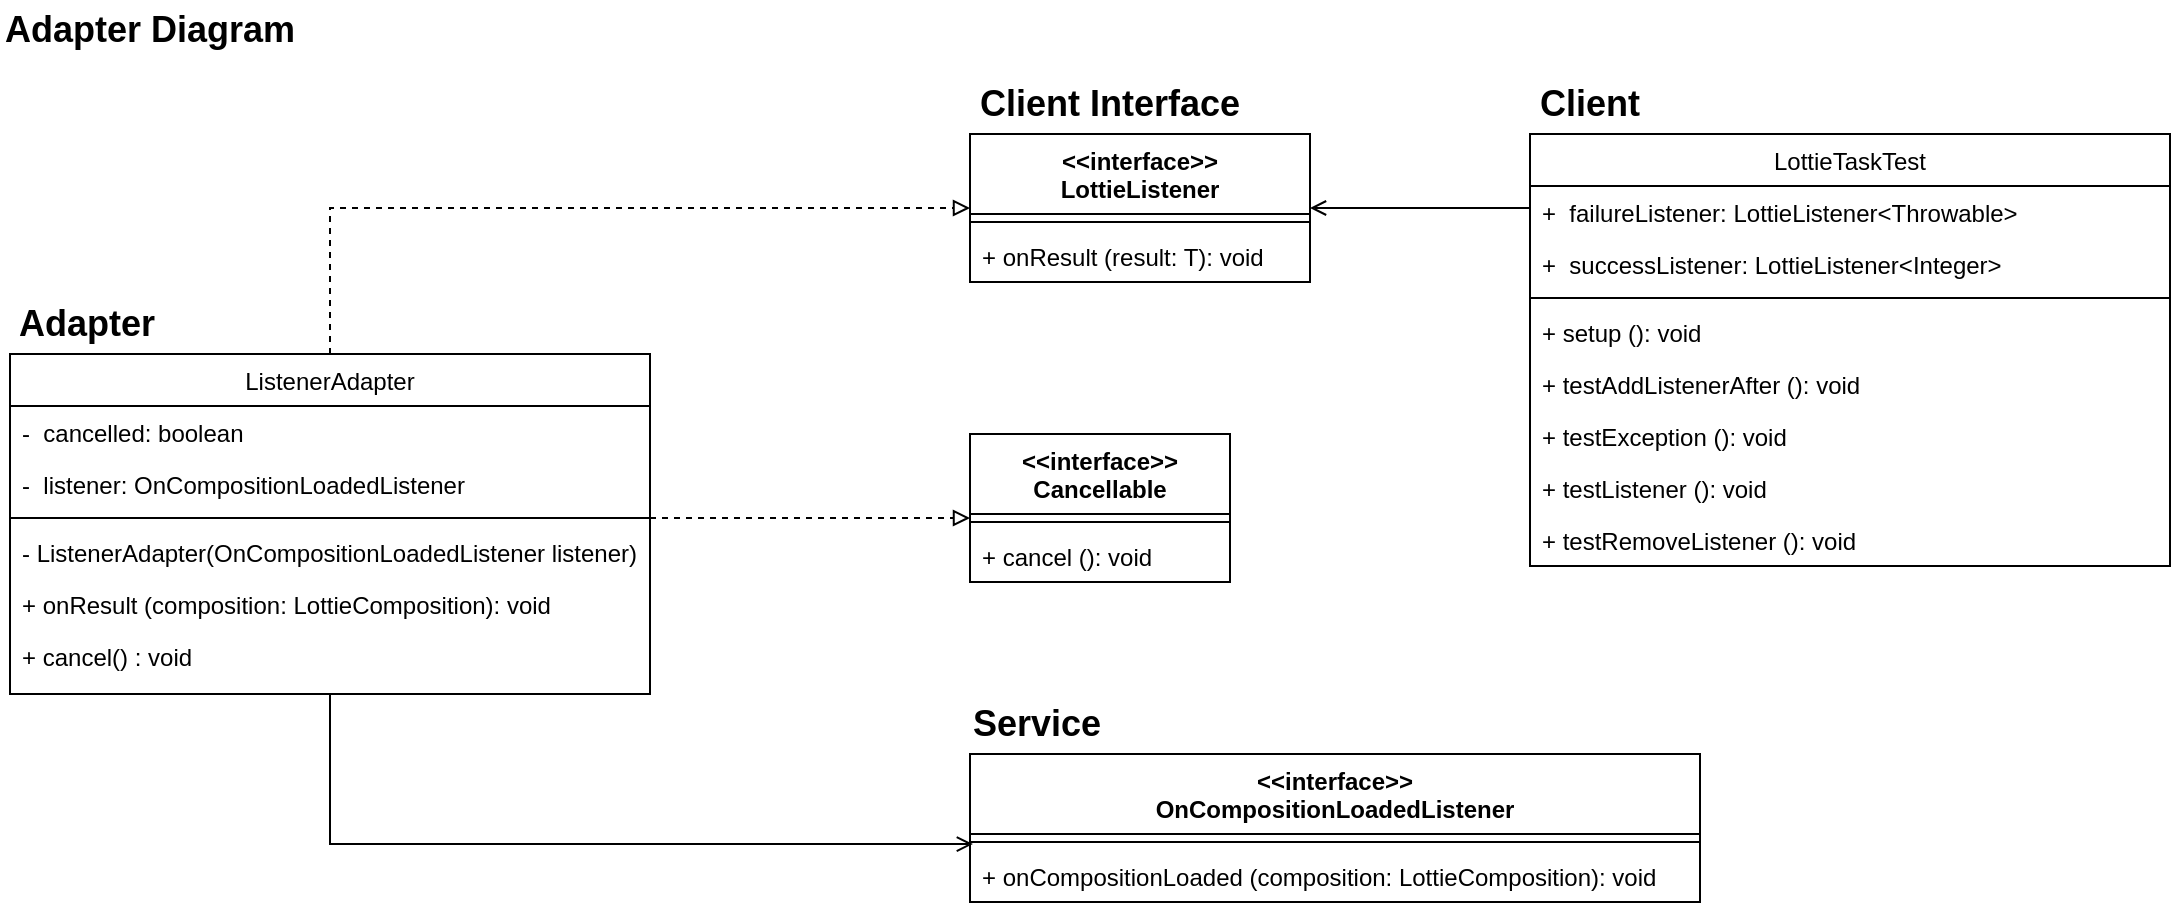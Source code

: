 <mxfile version="15.7.3" type="github">
  <diagram id="C5RBs43oDa-KdzZeNtuy" name="Page-1">
    <mxGraphModel dx="1422" dy="786" grid="1" gridSize="10" guides="1" tooltips="1" connect="1" arrows="1" fold="1" page="1" pageScale="1" pageWidth="1169" pageHeight="827" math="0" shadow="0">
      <root>
        <mxCell id="WIyWlLk6GJQsqaUBKTNV-0" />
        <mxCell id="WIyWlLk6GJQsqaUBKTNV-1" parent="WIyWlLk6GJQsqaUBKTNV-0" />
        <mxCell id="gF-i5dWQRKxZpHBbH4CA-114" style="edgeStyle=orthogonalEdgeStyle;rounded=0;orthogonalLoop=1;jettySize=auto;html=1;entryX=0;entryY=0.5;entryDx=0;entryDy=0;dashed=1;endArrow=block;endFill=0;" parent="WIyWlLk6GJQsqaUBKTNV-1" source="gF-i5dWQRKxZpHBbH4CA-83" target="gF-i5dWQRKxZpHBbH4CA-107" edge="1">
          <mxGeometry relative="1" as="geometry">
            <Array as="points">
              <mxPoint x="205" y="274" />
            </Array>
          </mxGeometry>
        </mxCell>
        <mxCell id="gF-i5dWQRKxZpHBbH4CA-115" style="edgeStyle=orthogonalEdgeStyle;rounded=0;orthogonalLoop=1;jettySize=auto;html=1;entryX=0.004;entryY=-0.115;entryDx=0;entryDy=0;entryPerimeter=0;endArrow=open;endFill=0;" parent="WIyWlLk6GJQsqaUBKTNV-1" source="gF-i5dWQRKxZpHBbH4CA-83" target="gF-i5dWQRKxZpHBbH4CA-101" edge="1">
          <mxGeometry relative="1" as="geometry" />
        </mxCell>
        <mxCell id="gF-i5dWQRKxZpHBbH4CA-83" value="ListenerAdapter" style="swimlane;fontStyle=0;align=center;verticalAlign=top;childLayout=stackLayout;horizontal=1;startSize=26;horizontalStack=0;resizeParent=1;resizeLast=0;collapsible=1;marginBottom=0;rounded=0;shadow=0;strokeWidth=1;" parent="WIyWlLk6GJQsqaUBKTNV-1" vertex="1">
          <mxGeometry x="45" y="347" width="320" height="170" as="geometry">
            <mxRectangle x="550" y="140" width="160" height="26" as="alternateBounds" />
          </mxGeometry>
        </mxCell>
        <mxCell id="gF-i5dWQRKxZpHBbH4CA-84" value="-  cancelled: boolean" style="text;align=left;verticalAlign=top;spacingLeft=4;spacingRight=4;overflow=hidden;rotatable=0;points=[[0,0.5],[1,0.5]];portConstraint=eastwest;" parent="gF-i5dWQRKxZpHBbH4CA-83" vertex="1">
          <mxGeometry y="26" width="320" height="26" as="geometry" />
        </mxCell>
        <mxCell id="gF-i5dWQRKxZpHBbH4CA-85" value="-  listener: OnCompositionLoadedListener" style="text;align=left;verticalAlign=top;spacingLeft=4;spacingRight=4;overflow=hidden;rotatable=0;points=[[0,0.5],[1,0.5]];portConstraint=eastwest;rounded=0;shadow=0;html=0;" parent="gF-i5dWQRKxZpHBbH4CA-83" vertex="1">
          <mxGeometry y="52" width="320" height="26" as="geometry" />
        </mxCell>
        <mxCell id="gF-i5dWQRKxZpHBbH4CA-86" value="" style="line;html=1;strokeWidth=1;align=left;verticalAlign=middle;spacingTop=-1;spacingLeft=3;spacingRight=3;rotatable=0;labelPosition=right;points=[];portConstraint=eastwest;" parent="gF-i5dWQRKxZpHBbH4CA-83" vertex="1">
          <mxGeometry y="78" width="320" height="8" as="geometry" />
        </mxCell>
        <mxCell id="gF-i5dWQRKxZpHBbH4CA-98" value="- ListenerAdapter(OnCompositionLoadedListener listener)" style="text;align=left;verticalAlign=top;spacingLeft=4;spacingRight=4;overflow=hidden;rotatable=0;points=[[0,0.5],[1,0.5]];portConstraint=eastwest;rounded=0;shadow=0;html=0;" parent="gF-i5dWQRKxZpHBbH4CA-83" vertex="1">
          <mxGeometry y="86" width="320" height="26" as="geometry" />
        </mxCell>
        <mxCell id="gF-i5dWQRKxZpHBbH4CA-87" value="+ onResult (composition: LottieComposition): void" style="text;align=left;verticalAlign=top;spacingLeft=4;spacingRight=4;overflow=hidden;rotatable=0;points=[[0,0.5],[1,0.5]];portConstraint=eastwest;" parent="gF-i5dWQRKxZpHBbH4CA-83" vertex="1">
          <mxGeometry y="112" width="320" height="26" as="geometry" />
        </mxCell>
        <mxCell id="gF-i5dWQRKxZpHBbH4CA-88" value="+ cancel() : void" style="text;align=left;verticalAlign=top;spacingLeft=4;spacingRight=4;overflow=hidden;rotatable=0;points=[[0,0.5],[1,0.5]];portConstraint=eastwest;" parent="gF-i5dWQRKxZpHBbH4CA-83" vertex="1">
          <mxGeometry y="138" width="320" height="26" as="geometry" />
        </mxCell>
        <mxCell id="gF-i5dWQRKxZpHBbH4CA-97" value="Adapter Diagram" style="text;html=1;strokeColor=none;fillColor=none;align=center;verticalAlign=middle;whiteSpace=wrap;rounded=0;fontSize=18;fontStyle=1" parent="WIyWlLk6GJQsqaUBKTNV-1" vertex="1">
          <mxGeometry x="40" y="170" width="150" height="30" as="geometry" />
        </mxCell>
        <mxCell id="gF-i5dWQRKxZpHBbH4CA-100" value="&lt;&lt;interface&gt;&gt;&#xa;OnCompositionLoadedListener" style="swimlane;fontStyle=1;align=center;verticalAlign=top;childLayout=stackLayout;horizontal=1;startSize=40;horizontalStack=0;resizeParent=1;resizeLast=0;collapsible=1;marginBottom=0;rounded=0;shadow=0;strokeWidth=1;" parent="WIyWlLk6GJQsqaUBKTNV-1" vertex="1">
          <mxGeometry x="525" y="547" width="365" height="74" as="geometry">
            <mxRectangle x="550" y="140" width="160" height="26" as="alternateBounds" />
          </mxGeometry>
        </mxCell>
        <mxCell id="gF-i5dWQRKxZpHBbH4CA-103" value="" style="line;html=1;strokeWidth=1;align=left;verticalAlign=middle;spacingTop=-1;spacingLeft=3;spacingRight=3;rotatable=0;labelPosition=right;points=[];portConstraint=eastwest;" parent="gF-i5dWQRKxZpHBbH4CA-100" vertex="1">
          <mxGeometry y="40" width="365" height="8" as="geometry" />
        </mxCell>
        <mxCell id="gF-i5dWQRKxZpHBbH4CA-101" value="+ onCompositionLoaded (composition: LottieComposition): void" style="text;align=left;verticalAlign=top;spacingLeft=4;spacingRight=4;overflow=hidden;rotatable=0;points=[[0,0.5],[1,0.5]];portConstraint=eastwest;" parent="gF-i5dWQRKxZpHBbH4CA-100" vertex="1">
          <mxGeometry y="48" width="365" height="26" as="geometry" />
        </mxCell>
        <mxCell id="gF-i5dWQRKxZpHBbH4CA-107" value="&lt;&lt;interface&gt;&gt;&#xa;LottieListener" style="swimlane;fontStyle=1;align=center;verticalAlign=top;childLayout=stackLayout;horizontal=1;startSize=40;horizontalStack=0;resizeParent=1;resizeLast=0;collapsible=1;marginBottom=0;rounded=0;shadow=0;strokeWidth=1;" parent="WIyWlLk6GJQsqaUBKTNV-1" vertex="1">
          <mxGeometry x="525" y="237" width="170" height="74" as="geometry">
            <mxRectangle x="550" y="140" width="160" height="26" as="alternateBounds" />
          </mxGeometry>
        </mxCell>
        <mxCell id="gF-i5dWQRKxZpHBbH4CA-109" value="" style="line;html=1;strokeWidth=1;align=left;verticalAlign=middle;spacingTop=-1;spacingLeft=3;spacingRight=3;rotatable=0;labelPosition=right;points=[];portConstraint=eastwest;" parent="gF-i5dWQRKxZpHBbH4CA-107" vertex="1">
          <mxGeometry y="40" width="170" height="8" as="geometry" />
        </mxCell>
        <mxCell id="gF-i5dWQRKxZpHBbH4CA-110" value="&lt;&lt;interface&gt;&gt;&#xa;Cancellable" style="swimlane;fontStyle=1;align=center;verticalAlign=top;childLayout=stackLayout;horizontal=1;startSize=40;horizontalStack=0;resizeParent=1;resizeLast=0;collapsible=1;marginBottom=0;rounded=0;shadow=0;strokeWidth=1;" parent="WIyWlLk6GJQsqaUBKTNV-1" vertex="1">
          <mxGeometry x="525" y="387" width="130" height="74" as="geometry">
            <mxRectangle x="550" y="140" width="160" height="26" as="alternateBounds" />
          </mxGeometry>
        </mxCell>
        <mxCell id="gF-i5dWQRKxZpHBbH4CA-112" value="" style="line;html=1;strokeWidth=1;align=left;verticalAlign=middle;spacingTop=-1;spacingLeft=3;spacingRight=3;rotatable=0;labelPosition=right;points=[];portConstraint=eastwest;" parent="gF-i5dWQRKxZpHBbH4CA-110" vertex="1">
          <mxGeometry y="40" width="130" height="8" as="geometry" />
        </mxCell>
        <mxCell id="gF-i5dWQRKxZpHBbH4CA-111" value="+ cancel (): void" style="text;align=left;verticalAlign=top;spacingLeft=4;spacingRight=4;overflow=hidden;rotatable=0;points=[[0,0.5],[1,0.5]];portConstraint=eastwest;" parent="gF-i5dWQRKxZpHBbH4CA-110" vertex="1">
          <mxGeometry y="48" width="130" height="26" as="geometry" />
        </mxCell>
        <mxCell id="GD1O3qUYDhXOSnXRPhk2-0" value="Adapter" style="text;html=1;strokeColor=none;fillColor=none;align=center;verticalAlign=middle;whiteSpace=wrap;rounded=0;fontSize=18;fontStyle=1" parent="WIyWlLk6GJQsqaUBKTNV-1" vertex="1">
          <mxGeometry x="45" y="317" width="77" height="30" as="geometry" />
        </mxCell>
        <mxCell id="GD1O3qUYDhXOSnXRPhk2-1" value="Service" style="text;html=1;strokeColor=none;fillColor=none;align=center;verticalAlign=middle;whiteSpace=wrap;rounded=0;fontSize=18;fontStyle=1" parent="WIyWlLk6GJQsqaUBKTNV-1" vertex="1">
          <mxGeometry x="525" y="517" width="67" height="30" as="geometry" />
        </mxCell>
        <mxCell id="GD1O3qUYDhXOSnXRPhk2-3" value="LottieTaskTest" style="swimlane;fontStyle=0;align=center;verticalAlign=top;childLayout=stackLayout;horizontal=1;startSize=26;horizontalStack=0;resizeParent=1;resizeLast=0;collapsible=1;marginBottom=0;rounded=0;shadow=0;strokeWidth=1;" parent="WIyWlLk6GJQsqaUBKTNV-1" vertex="1">
          <mxGeometry x="805" y="237" width="320" height="216" as="geometry">
            <mxRectangle x="550" y="140" width="160" height="26" as="alternateBounds" />
          </mxGeometry>
        </mxCell>
        <mxCell id="GD1O3qUYDhXOSnXRPhk2-4" value="+  failureListener: LottieListener&lt;Throwable&gt;" style="text;align=left;verticalAlign=top;spacingLeft=4;spacingRight=4;overflow=hidden;rotatable=0;points=[[0,0.5],[1,0.5]];portConstraint=eastwest;" parent="GD1O3qUYDhXOSnXRPhk2-3" vertex="1">
          <mxGeometry y="26" width="320" height="26" as="geometry" />
        </mxCell>
        <mxCell id="GD1O3qUYDhXOSnXRPhk2-5" value="+  successListener: LottieListener&lt;Integer&gt;" style="text;align=left;verticalAlign=top;spacingLeft=4;spacingRight=4;overflow=hidden;rotatable=0;points=[[0,0.5],[1,0.5]];portConstraint=eastwest;rounded=0;shadow=0;html=0;" parent="GD1O3qUYDhXOSnXRPhk2-3" vertex="1">
          <mxGeometry y="52" width="320" height="26" as="geometry" />
        </mxCell>
        <mxCell id="GD1O3qUYDhXOSnXRPhk2-6" value="" style="line;html=1;strokeWidth=1;align=left;verticalAlign=middle;spacingTop=-1;spacingLeft=3;spacingRight=3;rotatable=0;labelPosition=right;points=[];portConstraint=eastwest;" parent="GD1O3qUYDhXOSnXRPhk2-3" vertex="1">
          <mxGeometry y="78" width="320" height="8" as="geometry" />
        </mxCell>
        <mxCell id="GD1O3qUYDhXOSnXRPhk2-7" value="+ setup (): void" style="text;align=left;verticalAlign=top;spacingLeft=4;spacingRight=4;overflow=hidden;rotatable=0;points=[[0,0.5],[1,0.5]];portConstraint=eastwest;rounded=0;shadow=0;html=0;" parent="GD1O3qUYDhXOSnXRPhk2-3" vertex="1">
          <mxGeometry y="86" width="320" height="26" as="geometry" />
        </mxCell>
        <mxCell id="GD1O3qUYDhXOSnXRPhk2-8" value="+ testAddListenerAfter (): void" style="text;align=left;verticalAlign=top;spacingLeft=4;spacingRight=4;overflow=hidden;rotatable=0;points=[[0,0.5],[1,0.5]];portConstraint=eastwest;" parent="GD1O3qUYDhXOSnXRPhk2-3" vertex="1">
          <mxGeometry y="112" width="320" height="26" as="geometry" />
        </mxCell>
        <mxCell id="GD1O3qUYDhXOSnXRPhk2-9" value="+ testException (): void" style="text;align=left;verticalAlign=top;spacingLeft=4;spacingRight=4;overflow=hidden;rotatable=0;points=[[0,0.5],[1,0.5]];portConstraint=eastwest;" parent="GD1O3qUYDhXOSnXRPhk2-3" vertex="1">
          <mxGeometry y="138" width="320" height="26" as="geometry" />
        </mxCell>
        <mxCell id="GD1O3qUYDhXOSnXRPhk2-10" value="+ testListener (): void" style="text;align=left;verticalAlign=top;spacingLeft=4;spacingRight=4;overflow=hidden;rotatable=0;points=[[0,0.5],[1,0.5]];portConstraint=eastwest;" parent="GD1O3qUYDhXOSnXRPhk2-3" vertex="1">
          <mxGeometry y="164" width="320" height="26" as="geometry" />
        </mxCell>
        <mxCell id="GD1O3qUYDhXOSnXRPhk2-11" value="+ testRemoveListener (): void" style="text;align=left;verticalAlign=top;spacingLeft=4;spacingRight=4;overflow=hidden;rotatable=0;points=[[0,0.5],[1,0.5]];portConstraint=eastwest;" parent="GD1O3qUYDhXOSnXRPhk2-3" vertex="1">
          <mxGeometry y="190" width="320" height="26" as="geometry" />
        </mxCell>
        <mxCell id="GD1O3qUYDhXOSnXRPhk2-12" style="edgeStyle=orthogonalEdgeStyle;rounded=0;orthogonalLoop=1;jettySize=auto;html=1;dashed=1;endArrow=block;endFill=0;" parent="WIyWlLk6GJQsqaUBKTNV-1" source="gF-i5dWQRKxZpHBbH4CA-86" edge="1">
          <mxGeometry relative="1" as="geometry">
            <mxPoint x="525" y="429" as="targetPoint" />
            <Array as="points">
              <mxPoint x="525" y="429" />
            </Array>
          </mxGeometry>
        </mxCell>
        <mxCell id="GD1O3qUYDhXOSnXRPhk2-13" value="Client Interface" style="text;html=1;strokeColor=none;fillColor=none;align=center;verticalAlign=middle;whiteSpace=wrap;rounded=0;fontSize=18;fontStyle=1" parent="WIyWlLk6GJQsqaUBKTNV-1" vertex="1">
          <mxGeometry x="525" y="207" width="140" height="30" as="geometry" />
        </mxCell>
        <mxCell id="GD1O3qUYDhXOSnXRPhk2-14" style="edgeStyle=orthogonalEdgeStyle;rounded=0;orthogonalLoop=1;jettySize=auto;html=1;entryX=1;entryY=0.5;entryDx=0;entryDy=0;endArrow=open;endFill=0;" parent="WIyWlLk6GJQsqaUBKTNV-1" source="GD1O3qUYDhXOSnXRPhk2-4" target="gF-i5dWQRKxZpHBbH4CA-107" edge="1">
          <mxGeometry relative="1" as="geometry">
            <Array as="points">
              <mxPoint x="765" y="274" />
              <mxPoint x="765" y="274" />
            </Array>
          </mxGeometry>
        </mxCell>
        <mxCell id="GD1O3qUYDhXOSnXRPhk2-17" value="Client" style="text;html=1;strokeColor=none;fillColor=none;align=center;verticalAlign=middle;whiteSpace=wrap;rounded=0;fontSize=18;fontStyle=1" parent="WIyWlLk6GJQsqaUBKTNV-1" vertex="1">
          <mxGeometry x="805" y="207" width="60" height="30" as="geometry" />
        </mxCell>
        <mxCell id="gF-i5dWQRKxZpHBbH4CA-108" value="+ onResult (result: T): void" style="text;align=left;verticalAlign=top;spacingLeft=4;spacingRight=4;overflow=hidden;rotatable=0;points=[[0,0.5],[1,0.5]];portConstraint=eastwest;" parent="WIyWlLk6GJQsqaUBKTNV-1" vertex="1">
          <mxGeometry x="525" y="285" width="170" height="26" as="geometry" />
        </mxCell>
      </root>
    </mxGraphModel>
  </diagram>
</mxfile>
